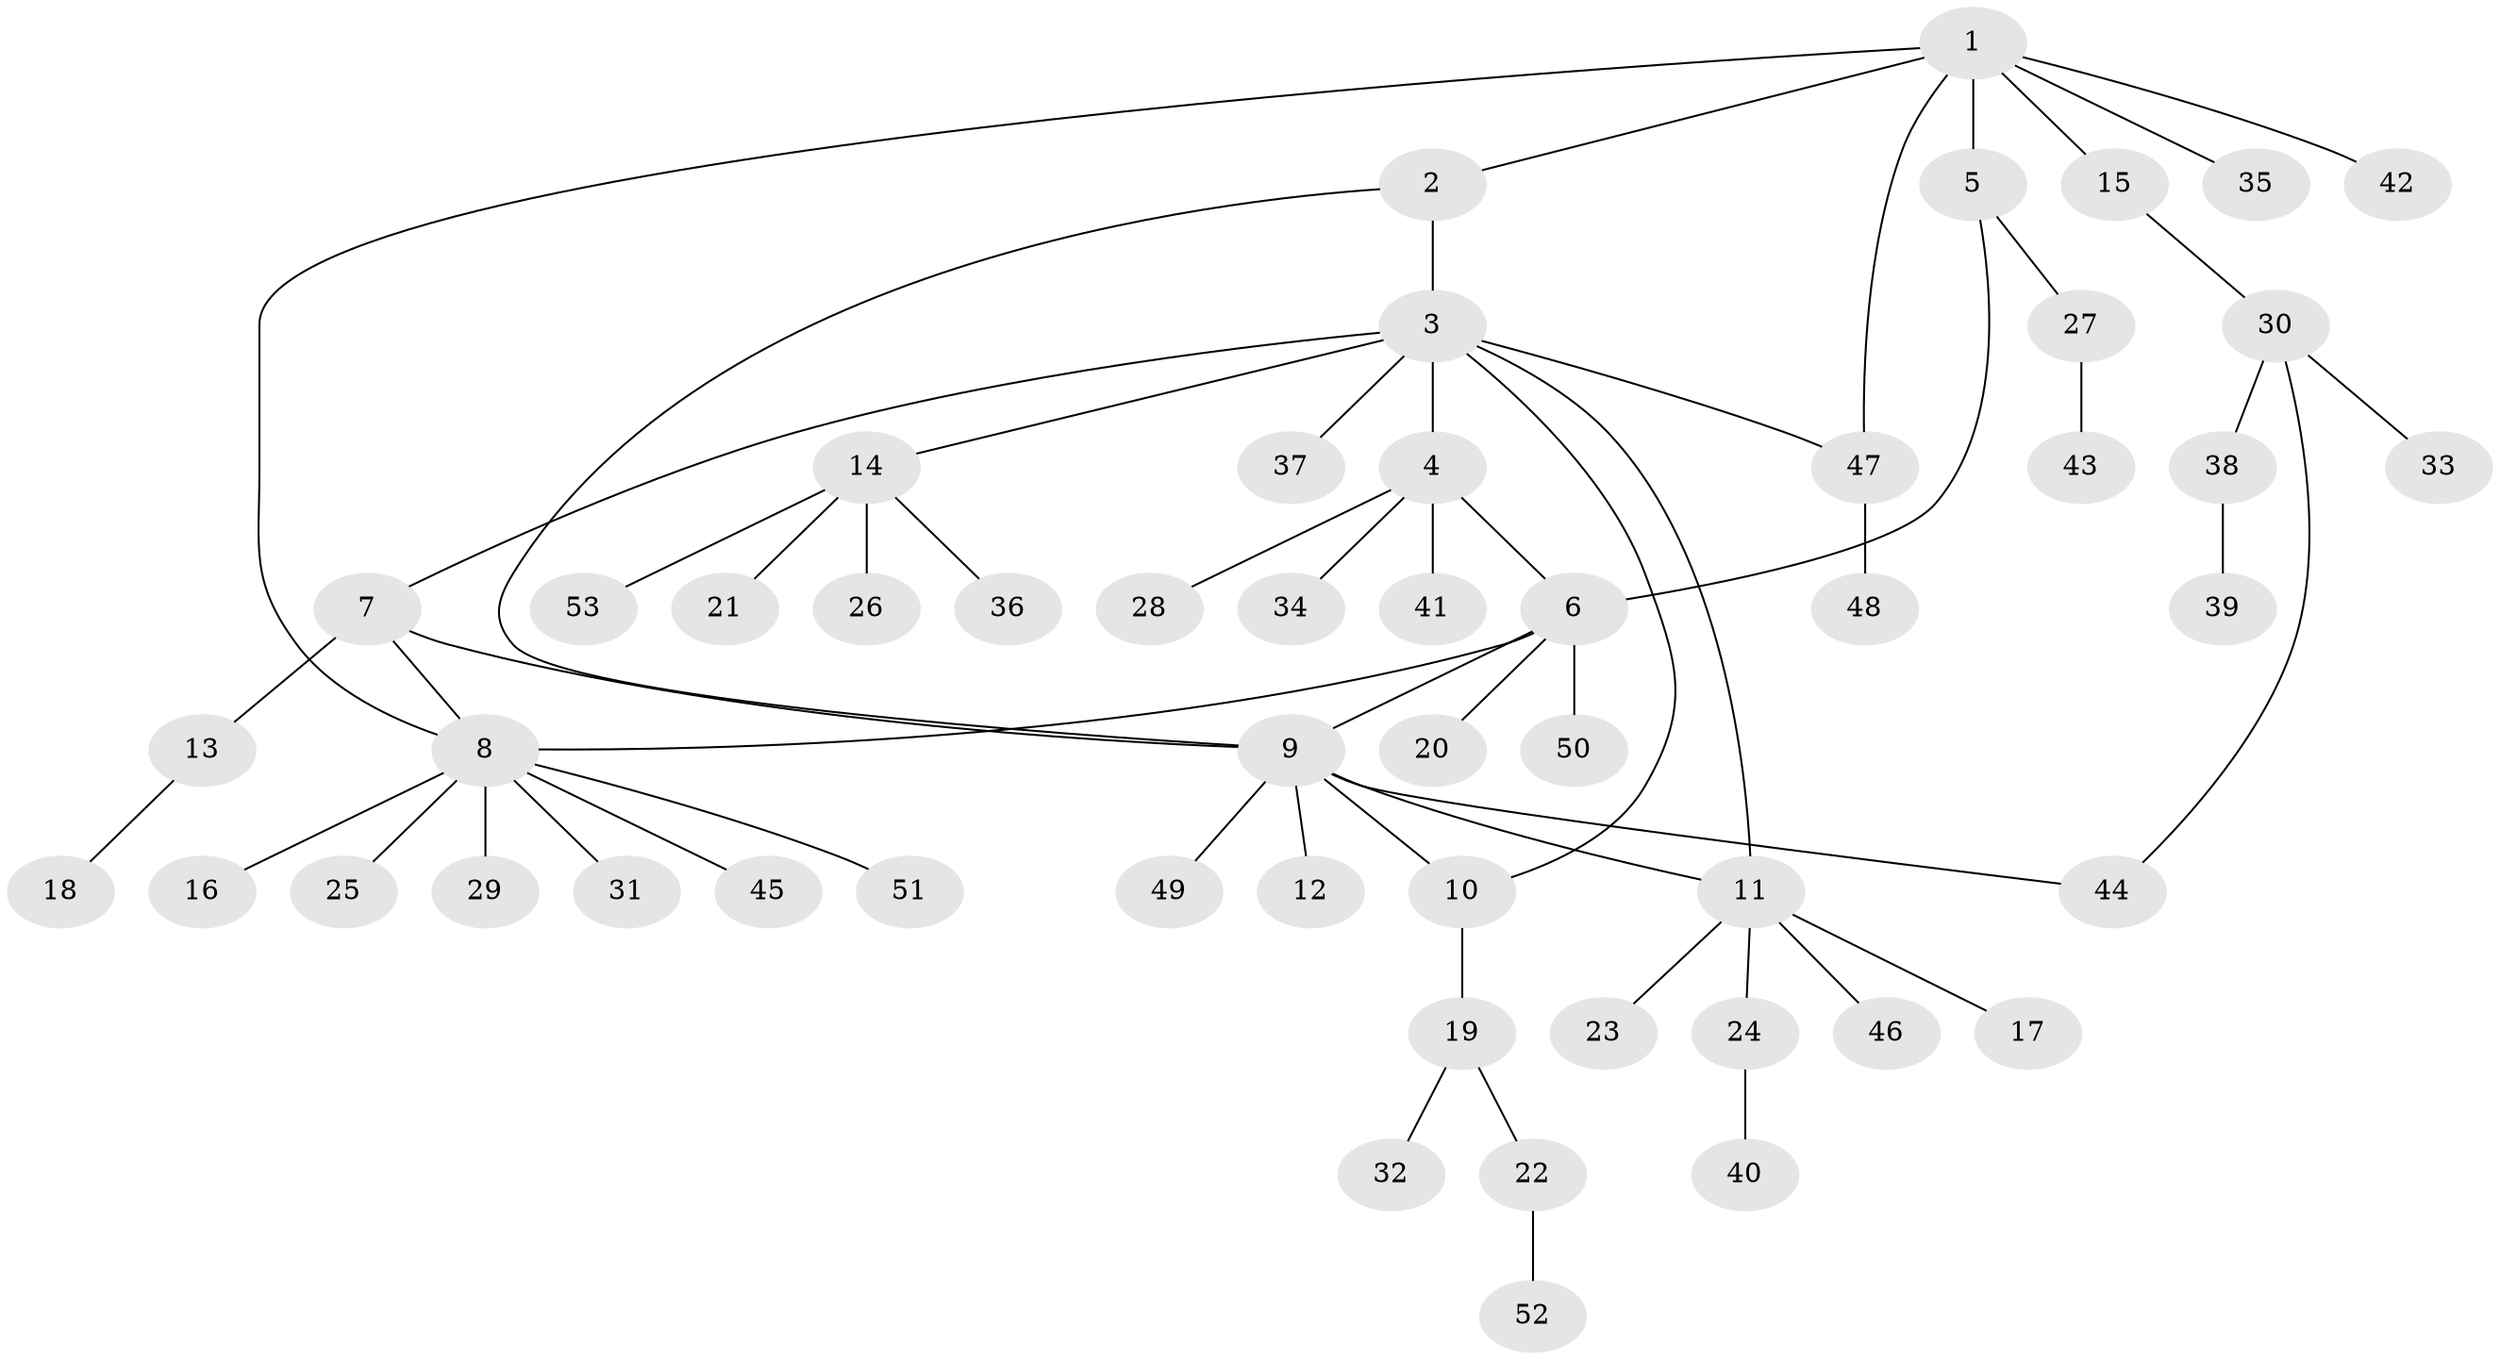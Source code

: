 // coarse degree distribution, {8: 0.05, 3: 0.05, 7: 0.025, 4: 0.1, 5: 0.025, 12: 0.025, 1: 0.6, 2: 0.125}
// Generated by graph-tools (version 1.1) at 2025/42/03/06/25 10:42:13]
// undirected, 53 vertices, 61 edges
graph export_dot {
graph [start="1"]
  node [color=gray90,style=filled];
  1;
  2;
  3;
  4;
  5;
  6;
  7;
  8;
  9;
  10;
  11;
  12;
  13;
  14;
  15;
  16;
  17;
  18;
  19;
  20;
  21;
  22;
  23;
  24;
  25;
  26;
  27;
  28;
  29;
  30;
  31;
  32;
  33;
  34;
  35;
  36;
  37;
  38;
  39;
  40;
  41;
  42;
  43;
  44;
  45;
  46;
  47;
  48;
  49;
  50;
  51;
  52;
  53;
  1 -- 2;
  1 -- 5;
  1 -- 8;
  1 -- 15;
  1 -- 35;
  1 -- 42;
  1 -- 47;
  2 -- 3;
  2 -- 9;
  3 -- 4;
  3 -- 7;
  3 -- 10;
  3 -- 11;
  3 -- 14;
  3 -- 37;
  3 -- 47;
  4 -- 6;
  4 -- 28;
  4 -- 34;
  4 -- 41;
  5 -- 6;
  5 -- 27;
  6 -- 8;
  6 -- 9;
  6 -- 20;
  6 -- 50;
  7 -- 8;
  7 -- 9;
  7 -- 13;
  8 -- 16;
  8 -- 25;
  8 -- 29;
  8 -- 31;
  8 -- 45;
  8 -- 51;
  9 -- 10;
  9 -- 11;
  9 -- 12;
  9 -- 44;
  9 -- 49;
  10 -- 19;
  11 -- 17;
  11 -- 23;
  11 -- 24;
  11 -- 46;
  13 -- 18;
  14 -- 21;
  14 -- 26;
  14 -- 36;
  14 -- 53;
  15 -- 30;
  19 -- 22;
  19 -- 32;
  22 -- 52;
  24 -- 40;
  27 -- 43;
  30 -- 33;
  30 -- 38;
  30 -- 44;
  38 -- 39;
  47 -- 48;
}
